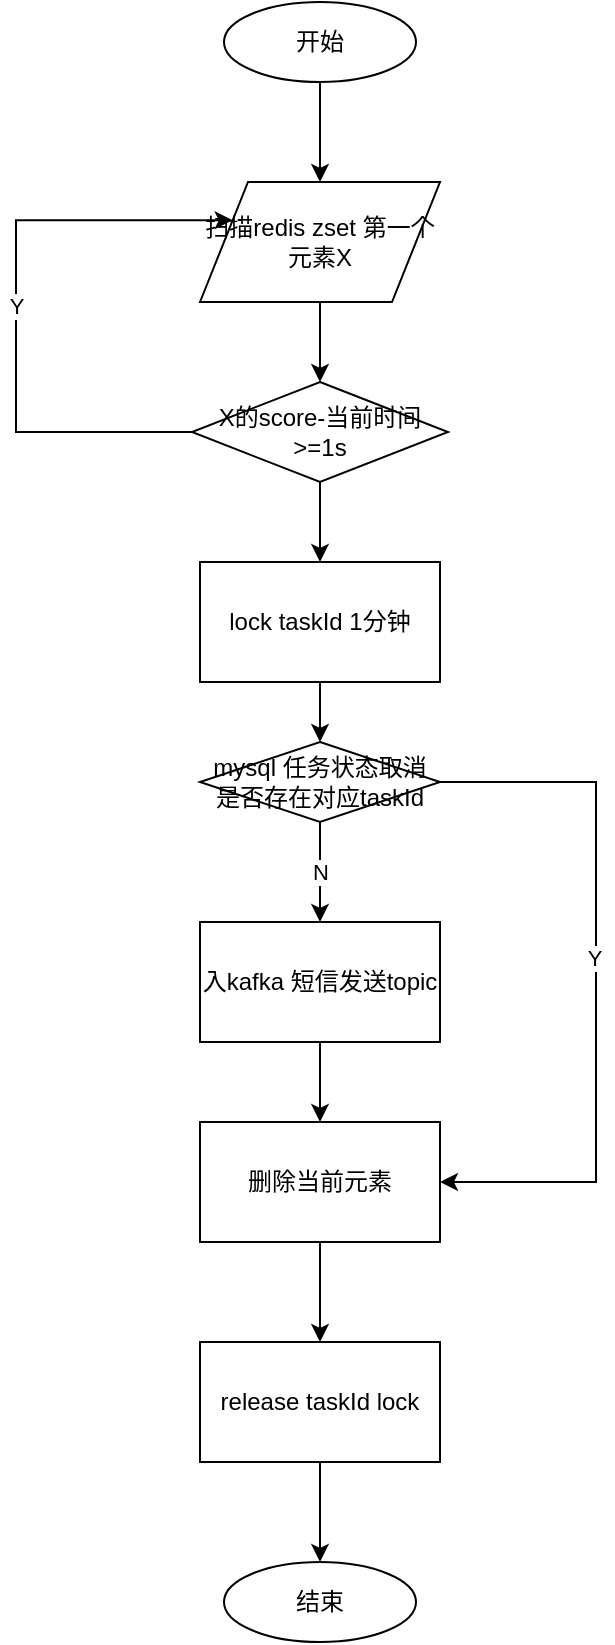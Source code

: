 <mxfile version="13.1.1" type="github">
  <diagram id="prtHgNgQTEPvFCAcTncT" name="Page-1">
    <mxGraphModel dx="1422" dy="713" grid="1" gridSize="10" guides="1" tooltips="1" connect="1" arrows="1" fold="1" page="1" pageScale="1" pageWidth="827" pageHeight="1169" math="0" shadow="0">
      <root>
        <mxCell id="0" />
        <mxCell id="1" parent="0" />
        <mxCell id="iKl70BLWrLLEICIOicpz-8" value="" style="edgeStyle=orthogonalEdgeStyle;rounded=0;orthogonalLoop=1;jettySize=auto;html=1;" parent="1" source="iKl70BLWrLLEICIOicpz-1" target="iKl70BLWrLLEICIOicpz-3" edge="1">
          <mxGeometry relative="1" as="geometry" />
        </mxCell>
        <mxCell id="iKl70BLWrLLEICIOicpz-1" value="开始" style="ellipse;whiteSpace=wrap;html=1;" parent="1" vertex="1">
          <mxGeometry x="354" y="190" width="96" height="40" as="geometry" />
        </mxCell>
        <mxCell id="iKl70BLWrLLEICIOicpz-2" value="结束" style="ellipse;whiteSpace=wrap;html=1;" parent="1" vertex="1">
          <mxGeometry x="354" y="970" width="96" height="40" as="geometry" />
        </mxCell>
        <mxCell id="iKl70BLWrLLEICIOicpz-6" style="edgeStyle=orthogonalEdgeStyle;rounded=0;orthogonalLoop=1;jettySize=auto;html=1;entryX=0.5;entryY=0;entryDx=0;entryDy=0;" parent="1" source="iKl70BLWrLLEICIOicpz-3" target="iKl70BLWrLLEICIOicpz-4" edge="1">
          <mxGeometry relative="1" as="geometry" />
        </mxCell>
        <mxCell id="iKl70BLWrLLEICIOicpz-3" value="扫描redis zset 第一个元素X" style="shape=parallelogram;perimeter=parallelogramPerimeter;whiteSpace=wrap;html=1;" parent="1" vertex="1">
          <mxGeometry x="342" y="280" width="120" height="60" as="geometry" />
        </mxCell>
        <mxCell id="iKl70BLWrLLEICIOicpz-5" value="Y" style="edgeStyle=orthogonalEdgeStyle;rounded=0;orthogonalLoop=1;jettySize=auto;html=1;entryX=0;entryY=0.25;entryDx=0;entryDy=0;" parent="1" source="iKl70BLWrLLEICIOicpz-4" target="iKl70BLWrLLEICIOicpz-3" edge="1">
          <mxGeometry relative="1" as="geometry">
            <Array as="points">
              <mxPoint x="250" y="405" />
              <mxPoint x="250" y="299" />
            </Array>
          </mxGeometry>
        </mxCell>
        <mxCell id="iKl70BLWrLLEICIOicpz-11" value="" style="edgeStyle=orthogonalEdgeStyle;rounded=0;orthogonalLoop=1;jettySize=auto;html=1;" parent="1" source="iKl70BLWrLLEICIOicpz-4" target="iKl70BLWrLLEICIOicpz-9" edge="1">
          <mxGeometry relative="1" as="geometry" />
        </mxCell>
        <mxCell id="iKl70BLWrLLEICIOicpz-4" value="X的score-当前时间&amp;gt;=1s" style="rhombus;whiteSpace=wrap;html=1;" parent="1" vertex="1">
          <mxGeometry x="338" y="380" width="128" height="50" as="geometry" />
        </mxCell>
        <mxCell id="iKl70BLWrLLEICIOicpz-23" style="edgeStyle=orthogonalEdgeStyle;rounded=0;orthogonalLoop=1;jettySize=auto;html=1;entryX=0.5;entryY=0;entryDx=0;entryDy=0;" parent="1" source="iKl70BLWrLLEICIOicpz-9" target="iKl70BLWrLLEICIOicpz-20" edge="1">
          <mxGeometry relative="1" as="geometry" />
        </mxCell>
        <mxCell id="iKl70BLWrLLEICIOicpz-9" value="lock taskId 1分钟" style="rounded=0;whiteSpace=wrap;html=1;" parent="1" vertex="1">
          <mxGeometry x="342" y="470" width="120" height="60" as="geometry" />
        </mxCell>
        <mxCell id="iKl70BLWrLLEICIOicpz-19" value="" style="edgeStyle=orthogonalEdgeStyle;rounded=0;orthogonalLoop=1;jettySize=auto;html=1;" parent="1" source="iKl70BLWrLLEICIOicpz-10" target="iKl70BLWrLLEICIOicpz-2" edge="1">
          <mxGeometry relative="1" as="geometry" />
        </mxCell>
        <mxCell id="iKl70BLWrLLEICIOicpz-10" value="release taskId lock" style="rounded=0;whiteSpace=wrap;html=1;" parent="1" vertex="1">
          <mxGeometry x="342" y="860" width="120" height="60" as="geometry" />
        </mxCell>
        <mxCell id="iKl70BLWrLLEICIOicpz-17" value="" style="edgeStyle=orthogonalEdgeStyle;rounded=0;orthogonalLoop=1;jettySize=auto;html=1;" parent="1" source="iKl70BLWrLLEICIOicpz-14" target="iKl70BLWrLLEICIOicpz-15" edge="1">
          <mxGeometry relative="1" as="geometry" />
        </mxCell>
        <mxCell id="iKl70BLWrLLEICIOicpz-14" value="入kafka 短信发送topic" style="rounded=0;whiteSpace=wrap;html=1;" parent="1" vertex="1">
          <mxGeometry x="342" y="650" width="120" height="60" as="geometry" />
        </mxCell>
        <mxCell id="iKl70BLWrLLEICIOicpz-18" value="" style="edgeStyle=orthogonalEdgeStyle;rounded=0;orthogonalLoop=1;jettySize=auto;html=1;" parent="1" source="iKl70BLWrLLEICIOicpz-15" target="iKl70BLWrLLEICIOicpz-10" edge="1">
          <mxGeometry relative="1" as="geometry" />
        </mxCell>
        <mxCell id="iKl70BLWrLLEICIOicpz-15" value="删除当前元素" style="rounded=0;whiteSpace=wrap;html=1;" parent="1" vertex="1">
          <mxGeometry x="342" y="750" width="120" height="60" as="geometry" />
        </mxCell>
        <mxCell id="iKl70BLWrLLEICIOicpz-24" value="N" style="edgeStyle=orthogonalEdgeStyle;rounded=0;orthogonalLoop=1;jettySize=auto;html=1;entryX=0.5;entryY=0;entryDx=0;entryDy=0;" parent="1" source="iKl70BLWrLLEICIOicpz-20" target="iKl70BLWrLLEICIOicpz-14" edge="1">
          <mxGeometry relative="1" as="geometry" />
        </mxCell>
        <mxCell id="iKl70BLWrLLEICIOicpz-25" style="edgeStyle=orthogonalEdgeStyle;rounded=0;orthogonalLoop=1;jettySize=auto;html=1;entryX=1;entryY=0.5;entryDx=0;entryDy=0;" parent="1" source="iKl70BLWrLLEICIOicpz-20" target="iKl70BLWrLLEICIOicpz-15" edge="1">
          <mxGeometry relative="1" as="geometry">
            <Array as="points">
              <mxPoint x="540" y="580" />
              <mxPoint x="540" y="780" />
            </Array>
          </mxGeometry>
        </mxCell>
        <mxCell id="iKl70BLWrLLEICIOicpz-26" value="Y" style="edgeLabel;html=1;align=center;verticalAlign=middle;resizable=0;points=[];" parent="iKl70BLWrLLEICIOicpz-25" vertex="1" connectable="0">
          <mxGeometry x="-0.067" y="-1" relative="1" as="geometry">
            <mxPoint as="offset" />
          </mxGeometry>
        </mxCell>
        <mxCell id="iKl70BLWrLLEICIOicpz-20" value="mysql 任务状态取消是否存在对应taskId" style="rhombus;whiteSpace=wrap;html=1;" parent="1" vertex="1">
          <mxGeometry x="342" y="560" width="120" height="40" as="geometry" />
        </mxCell>
      </root>
    </mxGraphModel>
  </diagram>
</mxfile>
